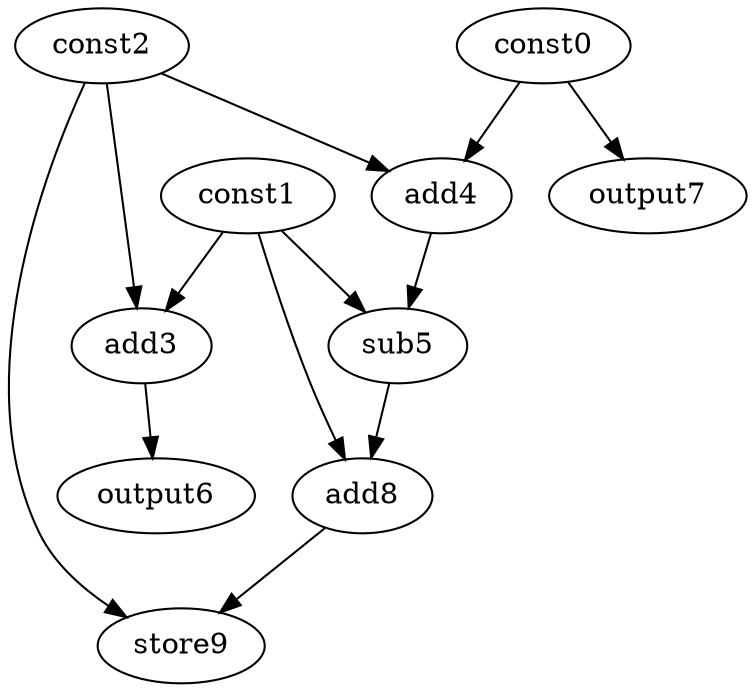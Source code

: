 digraph G { 
const0[opcode=const]; 
const1[opcode=const]; 
const2[opcode=const]; 
add3[opcode=add]; 
add4[opcode=add]; 
sub5[opcode=sub]; 
output6[opcode=output]; 
output7[opcode=output]; 
add8[opcode=add]; 
store9[opcode=store]; 
const1->add3[operand=0];
const2->add3[operand=1];
const0->add4[operand=0];
const2->add4[operand=1];
const0->output7[operand=0];
const1->sub5[operand=0];
add4->sub5[operand=1];
add3->output6[operand=0];
const1->add8[operand=0];
sub5->add8[operand=1];
add8->store9[operand=0];
const2->store9[operand=1];
}
